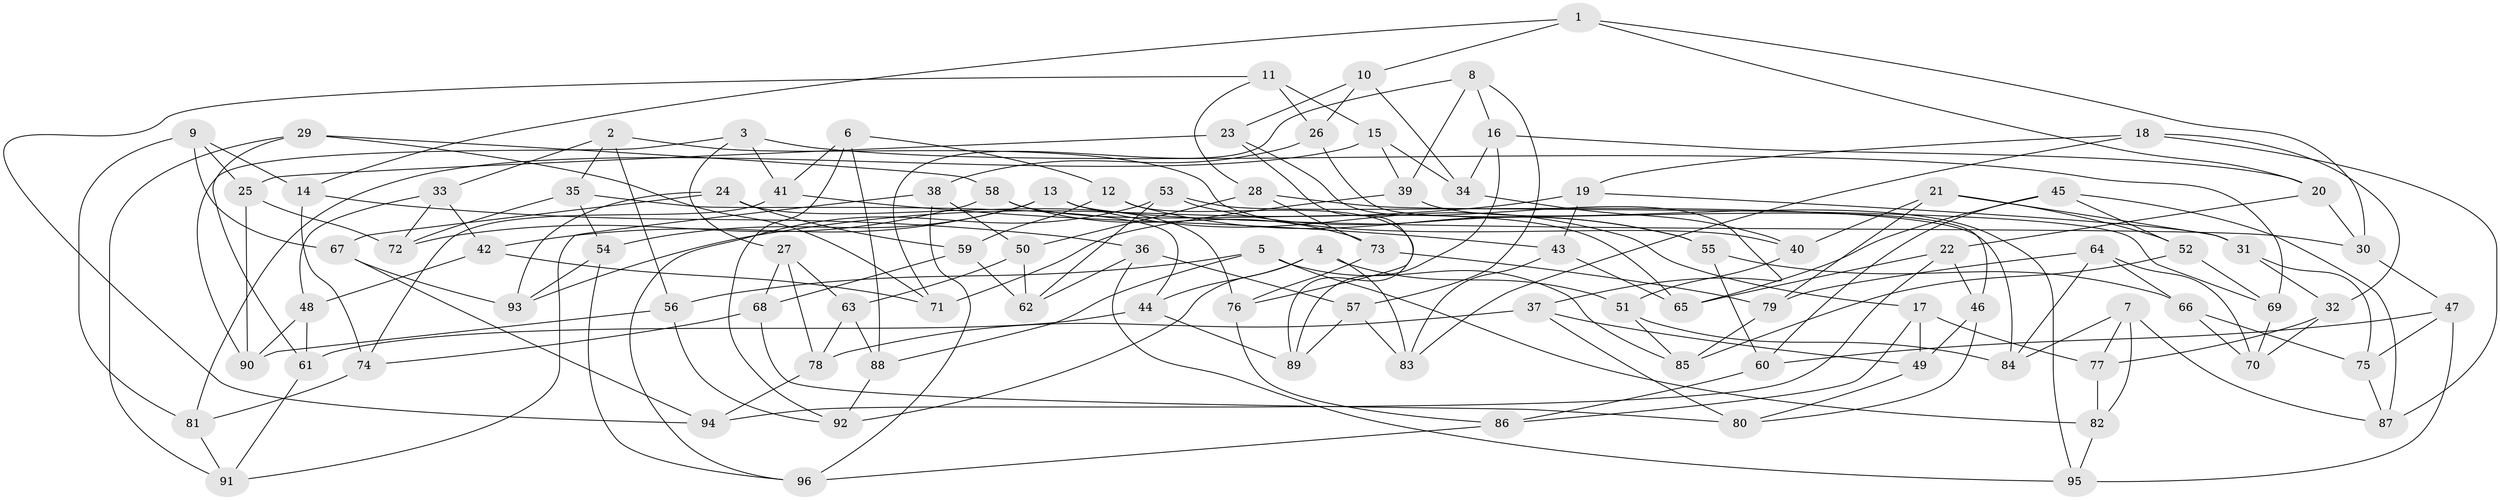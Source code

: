 // Generated by graph-tools (version 1.1) at 2025/57/03/09/25 04:57:37]
// undirected, 96 vertices, 192 edges
graph export_dot {
graph [start="1"]
  node [color=gray90,style=filled];
  1;
  2;
  3;
  4;
  5;
  6;
  7;
  8;
  9;
  10;
  11;
  12;
  13;
  14;
  15;
  16;
  17;
  18;
  19;
  20;
  21;
  22;
  23;
  24;
  25;
  26;
  27;
  28;
  29;
  30;
  31;
  32;
  33;
  34;
  35;
  36;
  37;
  38;
  39;
  40;
  41;
  42;
  43;
  44;
  45;
  46;
  47;
  48;
  49;
  50;
  51;
  52;
  53;
  54;
  55;
  56;
  57;
  58;
  59;
  60;
  61;
  62;
  63;
  64;
  65;
  66;
  67;
  68;
  69;
  70;
  71;
  72;
  73;
  74;
  75;
  76;
  77;
  78;
  79;
  80;
  81;
  82;
  83;
  84;
  85;
  86;
  87;
  88;
  89;
  90;
  91;
  92;
  93;
  94;
  95;
  96;
  1 -- 14;
  1 -- 10;
  1 -- 20;
  1 -- 30;
  2 -- 56;
  2 -- 40;
  2 -- 33;
  2 -- 35;
  3 -- 69;
  3 -- 90;
  3 -- 41;
  3 -- 27;
  4 -- 51;
  4 -- 92;
  4 -- 83;
  4 -- 44;
  5 -- 85;
  5 -- 88;
  5 -- 56;
  5 -- 82;
  6 -- 41;
  6 -- 12;
  6 -- 92;
  6 -- 88;
  7 -- 82;
  7 -- 87;
  7 -- 84;
  7 -- 77;
  8 -- 39;
  8 -- 57;
  8 -- 16;
  8 -- 71;
  9 -- 81;
  9 -- 25;
  9 -- 14;
  9 -- 67;
  10 -- 23;
  10 -- 26;
  10 -- 34;
  11 -- 28;
  11 -- 94;
  11 -- 15;
  11 -- 26;
  12 -- 89;
  12 -- 55;
  12 -- 59;
  13 -- 17;
  13 -- 30;
  13 -- 42;
  13 -- 54;
  14 -- 74;
  14 -- 36;
  15 -- 39;
  15 -- 34;
  15 -- 81;
  16 -- 34;
  16 -- 20;
  16 -- 89;
  17 -- 86;
  17 -- 77;
  17 -- 49;
  18 -- 19;
  18 -- 83;
  18 -- 32;
  18 -- 87;
  19 -- 31;
  19 -- 93;
  19 -- 43;
  20 -- 22;
  20 -- 30;
  21 -- 40;
  21 -- 31;
  21 -- 52;
  21 -- 79;
  22 -- 46;
  22 -- 65;
  22 -- 94;
  23 -- 37;
  23 -- 25;
  23 -- 76;
  24 -- 59;
  24 -- 76;
  24 -- 67;
  24 -- 93;
  25 -- 72;
  25 -- 90;
  26 -- 38;
  26 -- 46;
  27 -- 63;
  27 -- 78;
  27 -- 68;
  28 -- 73;
  28 -- 50;
  28 -- 69;
  29 -- 71;
  29 -- 91;
  29 -- 61;
  29 -- 58;
  30 -- 47;
  31 -- 32;
  31 -- 75;
  32 -- 70;
  32 -- 77;
  33 -- 48;
  33 -- 42;
  33 -- 72;
  34 -- 40;
  35 -- 44;
  35 -- 72;
  35 -- 54;
  36 -- 62;
  36 -- 57;
  36 -- 95;
  37 -- 78;
  37 -- 49;
  37 -- 80;
  38 -- 50;
  38 -- 96;
  38 -- 91;
  39 -- 71;
  39 -- 95;
  40 -- 51;
  41 -- 43;
  41 -- 74;
  42 -- 48;
  42 -- 71;
  43 -- 65;
  43 -- 83;
  44 -- 89;
  44 -- 61;
  45 -- 65;
  45 -- 52;
  45 -- 60;
  45 -- 87;
  46 -- 49;
  46 -- 80;
  47 -- 60;
  47 -- 95;
  47 -- 75;
  48 -- 61;
  48 -- 90;
  49 -- 80;
  50 -- 63;
  50 -- 62;
  51 -- 85;
  51 -- 84;
  52 -- 85;
  52 -- 69;
  53 -- 96;
  53 -- 84;
  53 -- 55;
  53 -- 62;
  54 -- 96;
  54 -- 93;
  55 -- 66;
  55 -- 60;
  56 -- 92;
  56 -- 90;
  57 -- 83;
  57 -- 89;
  58 -- 73;
  58 -- 65;
  58 -- 72;
  59 -- 62;
  59 -- 68;
  60 -- 86;
  61 -- 91;
  63 -- 78;
  63 -- 88;
  64 -- 79;
  64 -- 84;
  64 -- 66;
  64 -- 70;
  66 -- 75;
  66 -- 70;
  67 -- 94;
  67 -- 93;
  68 -- 80;
  68 -- 74;
  69 -- 70;
  73 -- 76;
  73 -- 79;
  74 -- 81;
  75 -- 87;
  76 -- 86;
  77 -- 82;
  78 -- 94;
  79 -- 85;
  81 -- 91;
  82 -- 95;
  86 -- 96;
  88 -- 92;
}
